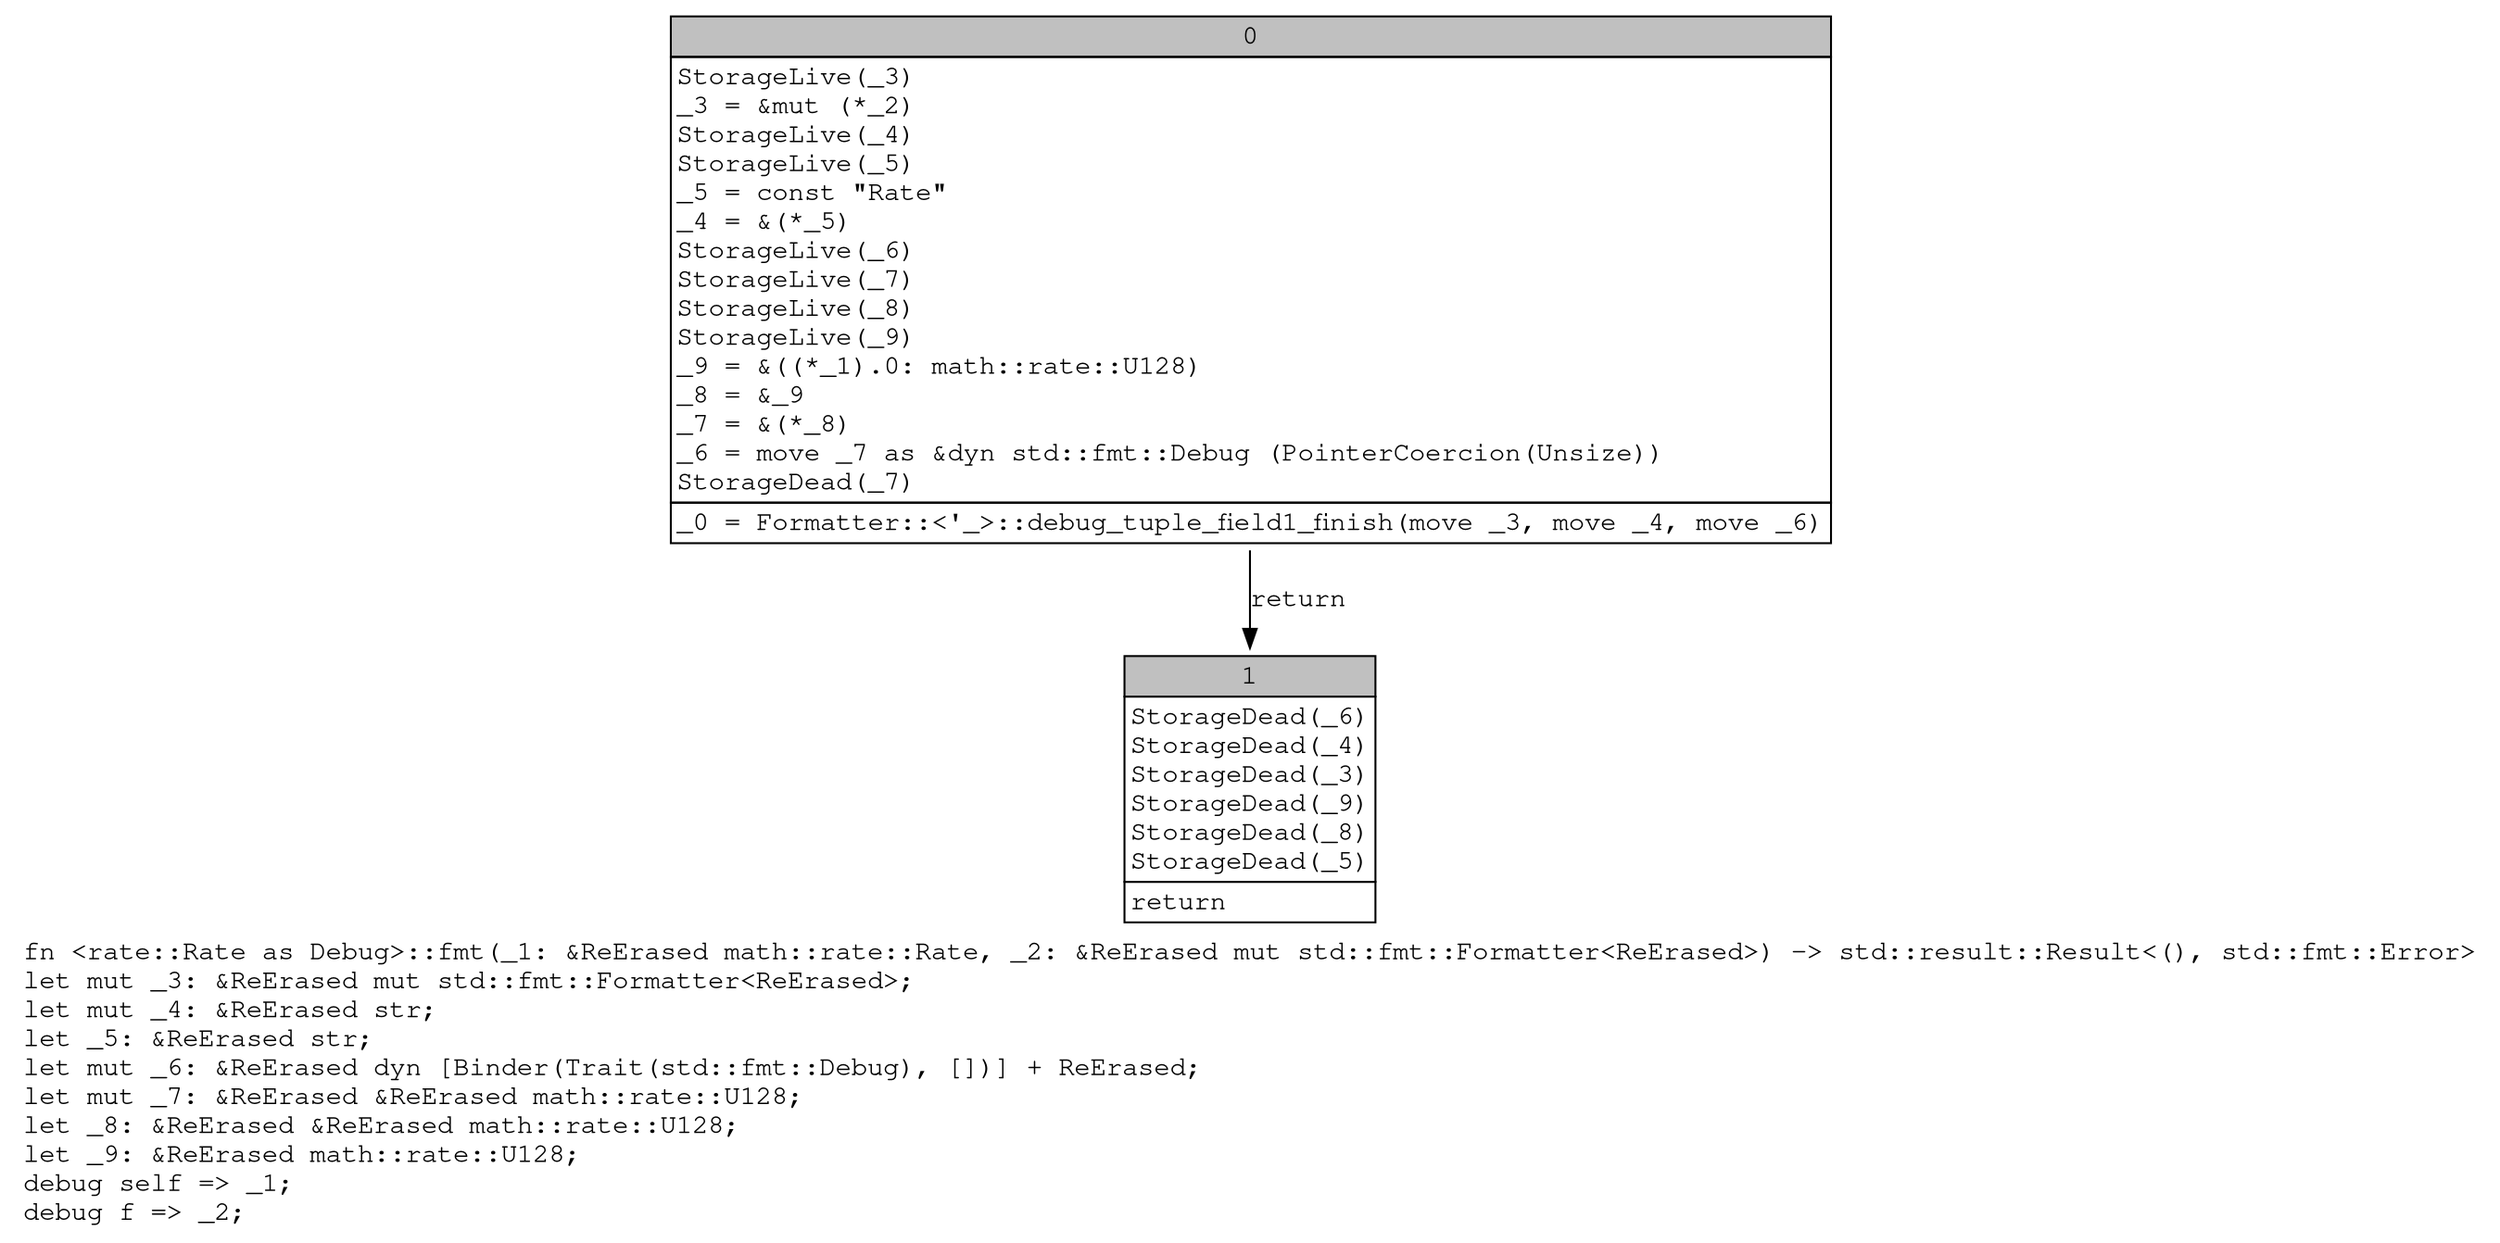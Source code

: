 digraph Mir_0_1827 {
    graph [fontname="Courier, monospace"];
    node [fontname="Courier, monospace"];
    edge [fontname="Courier, monospace"];
    label=<fn &lt;rate::Rate as Debug&gt;::fmt(_1: &amp;ReErased math::rate::Rate, _2: &amp;ReErased mut std::fmt::Formatter&lt;ReErased&gt;) -&gt; std::result::Result&lt;(), std::fmt::Error&gt;<br align="left"/>let mut _3: &amp;ReErased mut std::fmt::Formatter&lt;ReErased&gt;;<br align="left"/>let mut _4: &amp;ReErased str;<br align="left"/>let _5: &amp;ReErased str;<br align="left"/>let mut _6: &amp;ReErased dyn [Binder(Trait(std::fmt::Debug), [])] + ReErased;<br align="left"/>let mut _7: &amp;ReErased &amp;ReErased math::rate::U128;<br align="left"/>let _8: &amp;ReErased &amp;ReErased math::rate::U128;<br align="left"/>let _9: &amp;ReErased math::rate::U128;<br align="left"/>debug self =&gt; _1;<br align="left"/>debug f =&gt; _2;<br align="left"/>>;
    bb0__0_1827 [shape="none", label=<<table border="0" cellborder="1" cellspacing="0"><tr><td bgcolor="gray" align="center" colspan="1">0</td></tr><tr><td align="left" balign="left">StorageLive(_3)<br/>_3 = &amp;mut (*_2)<br/>StorageLive(_4)<br/>StorageLive(_5)<br/>_5 = const &quot;Rate&quot;<br/>_4 = &amp;(*_5)<br/>StorageLive(_6)<br/>StorageLive(_7)<br/>StorageLive(_8)<br/>StorageLive(_9)<br/>_9 = &amp;((*_1).0: math::rate::U128)<br/>_8 = &amp;_9<br/>_7 = &amp;(*_8)<br/>_6 = move _7 as &amp;dyn std::fmt::Debug (PointerCoercion(Unsize))<br/>StorageDead(_7)<br/></td></tr><tr><td align="left">_0 = Formatter::&lt;'_&gt;::debug_tuple_field1_finish(move _3, move _4, move _6)</td></tr></table>>];
    bb1__0_1827 [shape="none", label=<<table border="0" cellborder="1" cellspacing="0"><tr><td bgcolor="gray" align="center" colspan="1">1</td></tr><tr><td align="left" balign="left">StorageDead(_6)<br/>StorageDead(_4)<br/>StorageDead(_3)<br/>StorageDead(_9)<br/>StorageDead(_8)<br/>StorageDead(_5)<br/></td></tr><tr><td align="left">return</td></tr></table>>];
    bb0__0_1827 -> bb1__0_1827 [label="return"];
}
